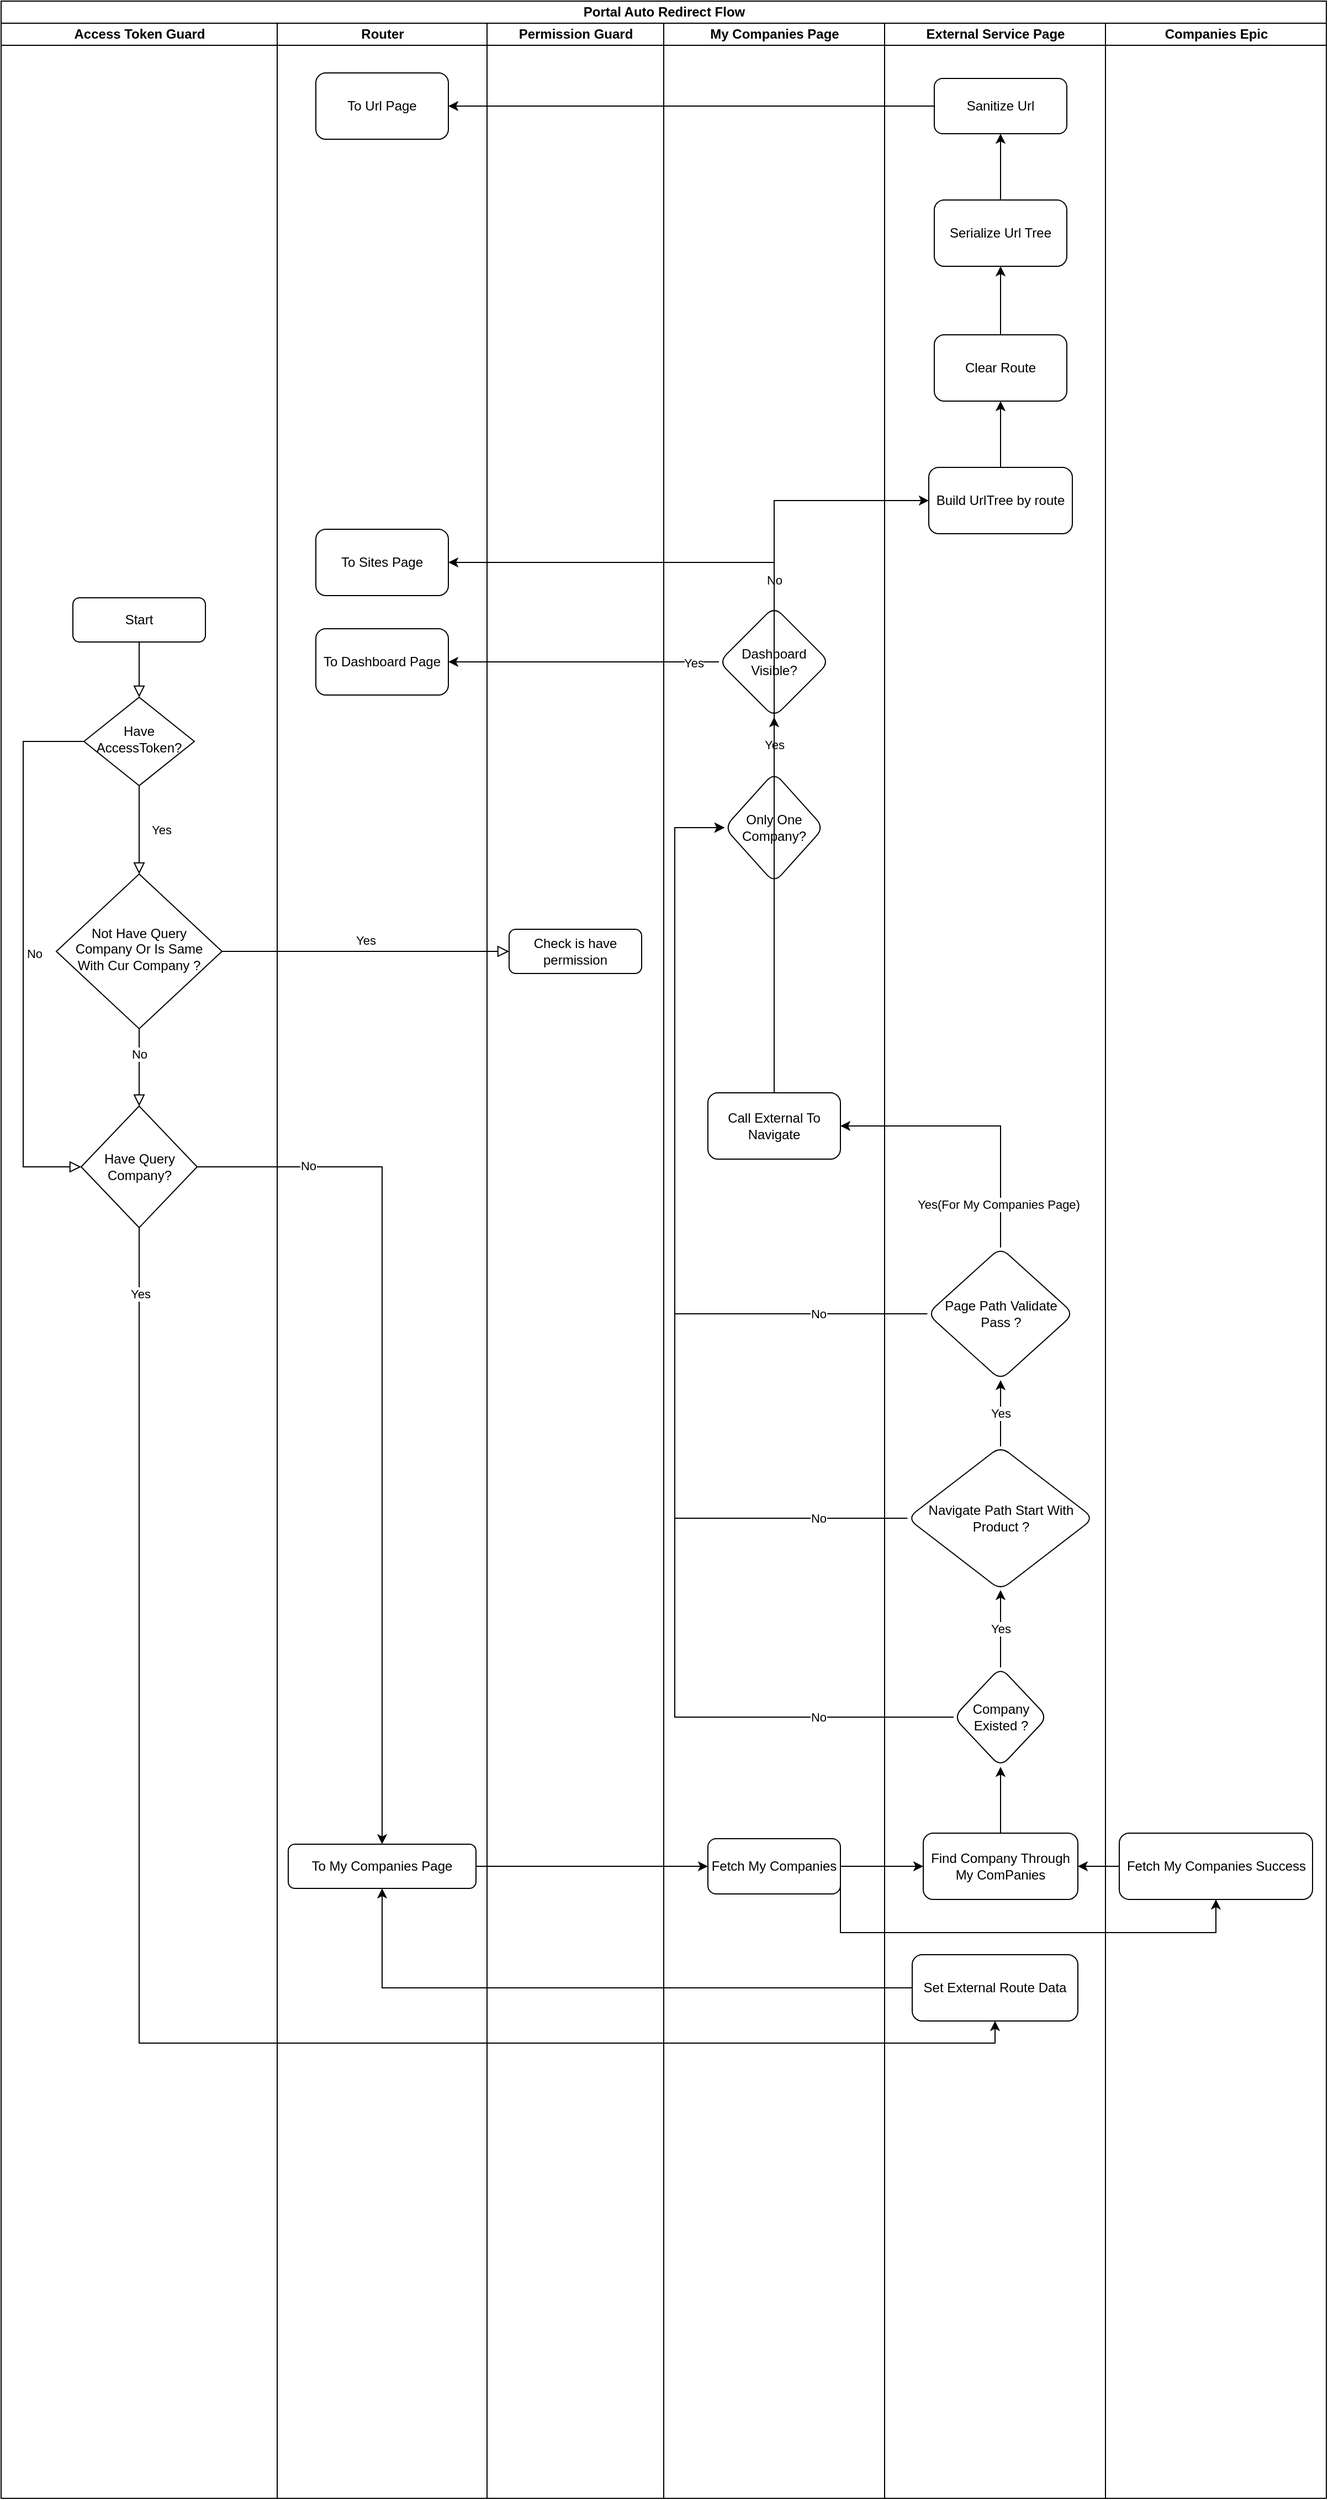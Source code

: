 <mxfile version="26.0.15">
  <diagram id="C5RBs43oDa-KdzZeNtuy" name="Page-1">
    <mxGraphModel dx="2258" dy="1278" grid="1" gridSize="10" guides="1" tooltips="1" connect="1" arrows="1" fold="1" page="1" pageScale="1" pageWidth="827" pageHeight="1169" math="0" shadow="0">
      <root>
        <mxCell id="WIyWlLk6GJQsqaUBKTNV-0" />
        <mxCell id="WIyWlLk6GJQsqaUBKTNV-1" parent="WIyWlLk6GJQsqaUBKTNV-0" />
        <mxCell id="zBtAvuP8c3fkPAvaUFku-0" value="Portal Auto Redirect Flow" style="swimlane;childLayout=stackLayout;resizeParent=1;resizeParentMax=0;startSize=20;html=1;" vertex="1" parent="WIyWlLk6GJQsqaUBKTNV-1">
          <mxGeometry x="120" y="20" width="1200" height="2260" as="geometry" />
        </mxCell>
        <mxCell id="zBtAvuP8c3fkPAvaUFku-1" value="Access Token Guard" style="swimlane;startSize=20;html=1;" vertex="1" parent="zBtAvuP8c3fkPAvaUFku-0">
          <mxGeometry y="20" width="250" height="2240" as="geometry" />
        </mxCell>
        <mxCell id="WIyWlLk6GJQsqaUBKTNV-6" value="Have AccessToken?" style="rhombus;whiteSpace=wrap;html=1;shadow=0;fontFamily=Helvetica;fontSize=12;align=center;strokeWidth=1;spacing=6;spacingTop=-4;" parent="zBtAvuP8c3fkPAvaUFku-1" vertex="1">
          <mxGeometry x="75" y="610" width="100" height="80" as="geometry" />
        </mxCell>
        <mxCell id="WIyWlLk6GJQsqaUBKTNV-3" value="Start" style="rounded=1;whiteSpace=wrap;html=1;fontSize=12;glass=0;strokeWidth=1;shadow=0;" parent="zBtAvuP8c3fkPAvaUFku-1" vertex="1">
          <mxGeometry x="65" y="520" width="120" height="40" as="geometry" />
        </mxCell>
        <mxCell id="WIyWlLk6GJQsqaUBKTNV-2" value="" style="rounded=0;html=1;jettySize=auto;orthogonalLoop=1;fontSize=11;endArrow=block;endFill=0;endSize=8;strokeWidth=1;shadow=0;labelBackgroundColor=none;edgeStyle=orthogonalEdgeStyle;" parent="zBtAvuP8c3fkPAvaUFku-1" source="WIyWlLk6GJQsqaUBKTNV-3" target="WIyWlLk6GJQsqaUBKTNV-6" edge="1">
          <mxGeometry relative="1" as="geometry" />
        </mxCell>
        <mxCell id="zBtAvuP8c3fkPAvaUFku-9" value="Have Query Company?" style="rhombus;whiteSpace=wrap;html=1;" vertex="1" parent="zBtAvuP8c3fkPAvaUFku-1">
          <mxGeometry x="72.5" y="980" width="105" height="110" as="geometry" />
        </mxCell>
        <mxCell id="WIyWlLk6GJQsqaUBKTNV-5" value="No" style="edgeStyle=orthogonalEdgeStyle;rounded=0;html=1;jettySize=auto;orthogonalLoop=1;fontSize=11;endArrow=block;endFill=0;endSize=8;strokeWidth=1;shadow=0;labelBackgroundColor=none;exitX=0;exitY=0.5;exitDx=0;exitDy=0;entryX=0;entryY=0.5;entryDx=0;entryDy=0;" parent="zBtAvuP8c3fkPAvaUFku-1" source="WIyWlLk6GJQsqaUBKTNV-6" target="zBtAvuP8c3fkPAvaUFku-9" edge="1">
          <mxGeometry y="10" relative="1" as="geometry">
            <mxPoint as="offset" />
            <Array as="points">
              <mxPoint x="20" y="650" />
              <mxPoint x="20" y="1035" />
            </Array>
          </mxGeometry>
        </mxCell>
        <mxCell id="WIyWlLk6GJQsqaUBKTNV-10" value="Not Have Query Company Or Is Same With Cur Company ?" style="rhombus;whiteSpace=wrap;html=1;shadow=0;fontFamily=Helvetica;fontSize=12;align=center;strokeWidth=1;spacing=6;spacingTop=-4;" parent="zBtAvuP8c3fkPAvaUFku-1" vertex="1">
          <mxGeometry x="50" y="770" width="150" height="140" as="geometry" />
        </mxCell>
        <mxCell id="WIyWlLk6GJQsqaUBKTNV-4" value="Yes" style="rounded=0;html=1;jettySize=auto;orthogonalLoop=1;fontSize=11;endArrow=block;endFill=0;endSize=8;strokeWidth=1;shadow=0;labelBackgroundColor=none;edgeStyle=orthogonalEdgeStyle;" parent="zBtAvuP8c3fkPAvaUFku-1" source="WIyWlLk6GJQsqaUBKTNV-6" target="WIyWlLk6GJQsqaUBKTNV-10" edge="1">
          <mxGeometry y="20" relative="1" as="geometry">
            <mxPoint as="offset" />
          </mxGeometry>
        </mxCell>
        <mxCell id="WIyWlLk6GJQsqaUBKTNV-8" value="" style="rounded=0;html=1;jettySize=auto;orthogonalLoop=1;fontSize=11;endArrow=block;endFill=0;endSize=8;strokeWidth=1;shadow=0;labelBackgroundColor=none;edgeStyle=orthogonalEdgeStyle;exitX=0.5;exitY=1;exitDx=0;exitDy=0;" parent="zBtAvuP8c3fkPAvaUFku-1" source="WIyWlLk6GJQsqaUBKTNV-10" target="zBtAvuP8c3fkPAvaUFku-9" edge="1">
          <mxGeometry x="0.333" y="20" relative="1" as="geometry">
            <mxPoint as="offset" />
            <mxPoint x="125" y="920" as="targetPoint" />
          </mxGeometry>
        </mxCell>
        <mxCell id="zBtAvuP8c3fkPAvaUFku-7" value="No" style="edgeLabel;html=1;align=center;verticalAlign=middle;resizable=0;points=[];" vertex="1" connectable="0" parent="WIyWlLk6GJQsqaUBKTNV-8">
          <mxGeometry x="-0.384" relative="1" as="geometry">
            <mxPoint y="1" as="offset" />
          </mxGeometry>
        </mxCell>
        <mxCell id="zBtAvuP8c3fkPAvaUFku-2" value="Router" style="swimlane;startSize=20;html=1;" vertex="1" parent="zBtAvuP8c3fkPAvaUFku-0">
          <mxGeometry x="250" y="20" width="190" height="2240" as="geometry" />
        </mxCell>
        <mxCell id="WIyWlLk6GJQsqaUBKTNV-7" value="To My Companies Page" style="rounded=1;whiteSpace=wrap;html=1;fontSize=12;glass=0;strokeWidth=1;shadow=0;" parent="zBtAvuP8c3fkPAvaUFku-2" vertex="1">
          <mxGeometry x="10" y="1648" width="170" height="40" as="geometry" />
        </mxCell>
        <mxCell id="zBtAvuP8c3fkPAvaUFku-41" value="To Dashboard Page" style="rounded=1;whiteSpace=wrap;html=1;" vertex="1" parent="zBtAvuP8c3fkPAvaUFku-2">
          <mxGeometry x="35" y="548" width="120" height="60" as="geometry" />
        </mxCell>
        <mxCell id="zBtAvuP8c3fkPAvaUFku-44" value="To Sites Page" style="rounded=1;whiteSpace=wrap;html=1;" vertex="1" parent="zBtAvuP8c3fkPAvaUFku-2">
          <mxGeometry x="35" y="458" width="120" height="60" as="geometry" />
        </mxCell>
        <mxCell id="zBtAvuP8c3fkPAvaUFku-53" value="To Url Page" style="rounded=1;whiteSpace=wrap;html=1;" vertex="1" parent="zBtAvuP8c3fkPAvaUFku-2">
          <mxGeometry x="35" y="45" width="120" height="60" as="geometry" />
        </mxCell>
        <mxCell id="zBtAvuP8c3fkPAvaUFku-3" value="Permission Guard" style="swimlane;startSize=20;html=1;" vertex="1" parent="zBtAvuP8c3fkPAvaUFku-0">
          <mxGeometry x="440" y="20" width="160" height="2240" as="geometry" />
        </mxCell>
        <mxCell id="WIyWlLk6GJQsqaUBKTNV-12" value="Check is have permission" style="rounded=1;whiteSpace=wrap;html=1;fontSize=12;glass=0;strokeWidth=1;shadow=0;" parent="zBtAvuP8c3fkPAvaUFku-3" vertex="1">
          <mxGeometry x="20" y="820" width="120" height="40" as="geometry" />
        </mxCell>
        <mxCell id="zBtAvuP8c3fkPAvaUFku-16" value="My Companies Page" style="swimlane;startSize=20;html=1;" vertex="1" parent="zBtAvuP8c3fkPAvaUFku-0">
          <mxGeometry x="600" y="20" width="200" height="2240" as="geometry" />
        </mxCell>
        <mxCell id="zBtAvuP8c3fkPAvaUFku-20" value="Fetch My Companies" style="rounded=1;whiteSpace=wrap;html=1;" vertex="1" parent="zBtAvuP8c3fkPAvaUFku-16">
          <mxGeometry x="40" y="1643" width="120" height="50" as="geometry" />
        </mxCell>
        <mxCell id="zBtAvuP8c3fkPAvaUFku-39" value="Yes" style="edgeStyle=orthogonalEdgeStyle;rounded=0;orthogonalLoop=1;jettySize=auto;html=1;exitX=0.5;exitY=0;exitDx=0;exitDy=0;entryX=0.5;entryY=1;entryDx=0;entryDy=0;" edge="1" parent="zBtAvuP8c3fkPAvaUFku-16" source="zBtAvuP8c3fkPAvaUFku-35" target="zBtAvuP8c3fkPAvaUFku-38">
          <mxGeometry relative="1" as="geometry" />
        </mxCell>
        <mxCell id="zBtAvuP8c3fkPAvaUFku-35" value="Only One Company?" style="rhombus;whiteSpace=wrap;html=1;rounded=1;" vertex="1" parent="zBtAvuP8c3fkPAvaUFku-16">
          <mxGeometry x="55" y="678" width="90" height="100" as="geometry" />
        </mxCell>
        <mxCell id="zBtAvuP8c3fkPAvaUFku-38" value="Dashboard Visible?" style="rhombus;whiteSpace=wrap;html=1;rounded=1;" vertex="1" parent="zBtAvuP8c3fkPAvaUFku-16">
          <mxGeometry x="50" y="528" width="100" height="100" as="geometry" />
        </mxCell>
        <mxCell id="zBtAvuP8c3fkPAvaUFku-87" value="Call External To Navigate" style="rounded=1;whiteSpace=wrap;html=1;" vertex="1" parent="zBtAvuP8c3fkPAvaUFku-16">
          <mxGeometry x="40" y="968" width="120" height="60" as="geometry" />
        </mxCell>
        <mxCell id="WIyWlLk6GJQsqaUBKTNV-9" value="Yes" style="edgeStyle=orthogonalEdgeStyle;rounded=0;html=1;jettySize=auto;orthogonalLoop=1;fontSize=11;endArrow=block;endFill=0;endSize=8;strokeWidth=1;shadow=0;labelBackgroundColor=none;" parent="zBtAvuP8c3fkPAvaUFku-0" source="WIyWlLk6GJQsqaUBKTNV-10" target="WIyWlLk6GJQsqaUBKTNV-12" edge="1">
          <mxGeometry y="10" relative="1" as="geometry">
            <mxPoint as="offset" />
          </mxGeometry>
        </mxCell>
        <mxCell id="zBtAvuP8c3fkPAvaUFku-13" style="edgeStyle=orthogonalEdgeStyle;rounded=0;orthogonalLoop=1;jettySize=auto;html=1;entryX=0.5;entryY=0;entryDx=0;entryDy=0;" edge="1" parent="zBtAvuP8c3fkPAvaUFku-0" source="zBtAvuP8c3fkPAvaUFku-9" target="WIyWlLk6GJQsqaUBKTNV-7">
          <mxGeometry relative="1" as="geometry">
            <mxPoint x="260" y="1055" as="targetPoint" />
          </mxGeometry>
        </mxCell>
        <mxCell id="zBtAvuP8c3fkPAvaUFku-14" value="No" style="edgeLabel;html=1;align=center;verticalAlign=middle;resizable=0;points=[];" vertex="1" connectable="0" parent="zBtAvuP8c3fkPAvaUFku-13">
          <mxGeometry x="-0.746" y="2" relative="1" as="geometry">
            <mxPoint x="1" y="1" as="offset" />
          </mxGeometry>
        </mxCell>
        <mxCell id="zBtAvuP8c3fkPAvaUFku-18" style="edgeStyle=orthogonalEdgeStyle;rounded=0;orthogonalLoop=1;jettySize=auto;html=1;entryX=0;entryY=0.5;entryDx=0;entryDy=0;" edge="1" parent="zBtAvuP8c3fkPAvaUFku-0" source="WIyWlLk6GJQsqaUBKTNV-7" target="zBtAvuP8c3fkPAvaUFku-20">
          <mxGeometry relative="1" as="geometry">
            <mxPoint x="640" y="1300" as="targetPoint" />
          </mxGeometry>
        </mxCell>
        <mxCell id="zBtAvuP8c3fkPAvaUFku-11" style="edgeStyle=orthogonalEdgeStyle;rounded=0;orthogonalLoop=1;jettySize=auto;html=1;exitX=0.5;exitY=1;exitDx=0;exitDy=0;entryX=0.5;entryY=1;entryDx=0;entryDy=0;" edge="1" parent="zBtAvuP8c3fkPAvaUFku-0" source="zBtAvuP8c3fkPAvaUFku-9" target="zBtAvuP8c3fkPAvaUFku-32">
          <mxGeometry relative="1" as="geometry">
            <mxPoint x="900" y="1270" as="targetPoint" />
          </mxGeometry>
        </mxCell>
        <mxCell id="zBtAvuP8c3fkPAvaUFku-33" value="Yes" style="edgeLabel;html=1;align=center;verticalAlign=middle;resizable=0;points=[];" vertex="1" connectable="0" parent="zBtAvuP8c3fkPAvaUFku-11">
          <mxGeometry x="-0.924" y="1" relative="1" as="geometry">
            <mxPoint y="1" as="offset" />
          </mxGeometry>
        </mxCell>
        <mxCell id="zBtAvuP8c3fkPAvaUFku-37" style="edgeStyle=orthogonalEdgeStyle;rounded=0;orthogonalLoop=1;jettySize=auto;html=1;exitX=0;exitY=0.5;exitDx=0;exitDy=0;entryX=0.5;entryY=1;entryDx=0;entryDy=0;" edge="1" parent="zBtAvuP8c3fkPAvaUFku-0" source="zBtAvuP8c3fkPAvaUFku-32" target="WIyWlLk6GJQsqaUBKTNV-7">
          <mxGeometry relative="1" as="geometry" />
        </mxCell>
        <mxCell id="zBtAvuP8c3fkPAvaUFku-40" style="edgeStyle=orthogonalEdgeStyle;rounded=0;orthogonalLoop=1;jettySize=auto;html=1;exitX=0;exitY=0.5;exitDx=0;exitDy=0;entryX=1;entryY=0.5;entryDx=0;entryDy=0;" edge="1" parent="zBtAvuP8c3fkPAvaUFku-0" source="zBtAvuP8c3fkPAvaUFku-38" target="zBtAvuP8c3fkPAvaUFku-41">
          <mxGeometry relative="1" as="geometry">
            <mxPoint x="410" y="518" as="targetPoint" />
          </mxGeometry>
        </mxCell>
        <mxCell id="zBtAvuP8c3fkPAvaUFku-42" value="Yes" style="edgeLabel;html=1;align=center;verticalAlign=middle;resizable=0;points=[];" vertex="1" connectable="0" parent="zBtAvuP8c3fkPAvaUFku-40">
          <mxGeometry x="-0.812" y="1" relative="1" as="geometry">
            <mxPoint as="offset" />
          </mxGeometry>
        </mxCell>
        <mxCell id="zBtAvuP8c3fkPAvaUFku-43" style="edgeStyle=orthogonalEdgeStyle;rounded=0;orthogonalLoop=1;jettySize=auto;html=1;exitX=0.5;exitY=0;exitDx=0;exitDy=0;entryX=1;entryY=0.5;entryDx=0;entryDy=0;" edge="1" parent="zBtAvuP8c3fkPAvaUFku-0" source="zBtAvuP8c3fkPAvaUFku-38" target="zBtAvuP8c3fkPAvaUFku-44">
          <mxGeometry relative="1" as="geometry">
            <mxPoint x="430" y="408" as="targetPoint" />
          </mxGeometry>
        </mxCell>
        <mxCell id="zBtAvuP8c3fkPAvaUFku-45" value="No" style="edgeLabel;html=1;align=center;verticalAlign=middle;resizable=0;points=[];" vertex="1" connectable="0" parent="zBtAvuP8c3fkPAvaUFku-43">
          <mxGeometry x="-0.855" relative="1" as="geometry">
            <mxPoint as="offset" />
          </mxGeometry>
        </mxCell>
        <mxCell id="zBtAvuP8c3fkPAvaUFku-23" value="External Service Page" style="swimlane;startSize=20;html=1;" vertex="1" parent="zBtAvuP8c3fkPAvaUFku-0">
          <mxGeometry x="800" y="20" width="200" height="2240" as="geometry" />
        </mxCell>
        <mxCell id="zBtAvuP8c3fkPAvaUFku-48" value="" style="edgeStyle=orthogonalEdgeStyle;rounded=0;orthogonalLoop=1;jettySize=auto;html=1;" edge="1" parent="zBtAvuP8c3fkPAvaUFku-23" source="zBtAvuP8c3fkPAvaUFku-28" target="zBtAvuP8c3fkPAvaUFku-47">
          <mxGeometry relative="1" as="geometry" />
        </mxCell>
        <mxCell id="zBtAvuP8c3fkPAvaUFku-28" value="Build UrlTree by route" style="rounded=1;whiteSpace=wrap;html=1;" vertex="1" parent="zBtAvuP8c3fkPAvaUFku-23">
          <mxGeometry x="40" y="402" width="130" height="60" as="geometry" />
        </mxCell>
        <mxCell id="zBtAvuP8c3fkPAvaUFku-32" value="Set External Route Data" style="rounded=1;whiteSpace=wrap;html=1;" vertex="1" parent="zBtAvuP8c3fkPAvaUFku-23">
          <mxGeometry x="25" y="1748" width="150" height="60" as="geometry" />
        </mxCell>
        <mxCell id="zBtAvuP8c3fkPAvaUFku-51" value="" style="edgeStyle=orthogonalEdgeStyle;rounded=0;orthogonalLoop=1;jettySize=auto;html=1;" edge="1" parent="zBtAvuP8c3fkPAvaUFku-23" source="zBtAvuP8c3fkPAvaUFku-46" target="zBtAvuP8c3fkPAvaUFku-50">
          <mxGeometry relative="1" as="geometry" />
        </mxCell>
        <mxCell id="zBtAvuP8c3fkPAvaUFku-46" value="Serialize Url Tree" style="rounded=1;whiteSpace=wrap;html=1;" vertex="1" parent="zBtAvuP8c3fkPAvaUFku-23">
          <mxGeometry x="45" y="160" width="120" height="60" as="geometry" />
        </mxCell>
        <mxCell id="zBtAvuP8c3fkPAvaUFku-49" style="edgeStyle=orthogonalEdgeStyle;rounded=0;orthogonalLoop=1;jettySize=auto;html=1;exitX=0.5;exitY=0;exitDx=0;exitDy=0;entryX=0.5;entryY=1;entryDx=0;entryDy=0;" edge="1" parent="zBtAvuP8c3fkPAvaUFku-23" source="zBtAvuP8c3fkPAvaUFku-47" target="zBtAvuP8c3fkPAvaUFku-46">
          <mxGeometry relative="1" as="geometry" />
        </mxCell>
        <mxCell id="zBtAvuP8c3fkPAvaUFku-47" value="Clear Route" style="whiteSpace=wrap;html=1;rounded=1;" vertex="1" parent="zBtAvuP8c3fkPAvaUFku-23">
          <mxGeometry x="45" y="282" width="120" height="60" as="geometry" />
        </mxCell>
        <mxCell id="zBtAvuP8c3fkPAvaUFku-50" value="Sanitize Url" style="whiteSpace=wrap;html=1;rounded=1;" vertex="1" parent="zBtAvuP8c3fkPAvaUFku-23">
          <mxGeometry x="45" y="50" width="120" height="50" as="geometry" />
        </mxCell>
        <mxCell id="zBtAvuP8c3fkPAvaUFku-69" value="" style="edgeStyle=orthogonalEdgeStyle;rounded=0;orthogonalLoop=1;jettySize=auto;html=1;" edge="1" parent="zBtAvuP8c3fkPAvaUFku-23" source="zBtAvuP8c3fkPAvaUFku-64" target="zBtAvuP8c3fkPAvaUFku-68">
          <mxGeometry relative="1" as="geometry" />
        </mxCell>
        <mxCell id="zBtAvuP8c3fkPAvaUFku-64" value="Find Company Through My ComPanies" style="rounded=1;whiteSpace=wrap;html=1;" vertex="1" parent="zBtAvuP8c3fkPAvaUFku-23">
          <mxGeometry x="35" y="1638" width="140" height="60" as="geometry" />
        </mxCell>
        <mxCell id="zBtAvuP8c3fkPAvaUFku-74" value="Yes" style="edgeStyle=orthogonalEdgeStyle;rounded=0;orthogonalLoop=1;jettySize=auto;html=1;" edge="1" parent="zBtAvuP8c3fkPAvaUFku-23" source="zBtAvuP8c3fkPAvaUFku-68" target="zBtAvuP8c3fkPAvaUFku-73">
          <mxGeometry relative="1" as="geometry" />
        </mxCell>
        <mxCell id="zBtAvuP8c3fkPAvaUFku-68" value="Company Existed ?" style="rhombus;whiteSpace=wrap;html=1;rounded=1;" vertex="1" parent="zBtAvuP8c3fkPAvaUFku-23">
          <mxGeometry x="62.5" y="1488" width="85" height="90" as="geometry" />
        </mxCell>
        <mxCell id="zBtAvuP8c3fkPAvaUFku-76" value="Yes" style="edgeStyle=orthogonalEdgeStyle;rounded=0;orthogonalLoop=1;jettySize=auto;html=1;" edge="1" parent="zBtAvuP8c3fkPAvaUFku-23" source="zBtAvuP8c3fkPAvaUFku-73" target="zBtAvuP8c3fkPAvaUFku-75">
          <mxGeometry relative="1" as="geometry" />
        </mxCell>
        <mxCell id="zBtAvuP8c3fkPAvaUFku-73" value="Navigate Path Start With Product ?" style="rhombus;whiteSpace=wrap;html=1;rounded=1;" vertex="1" parent="zBtAvuP8c3fkPAvaUFku-23">
          <mxGeometry x="20.63" y="1288" width="168.75" height="130" as="geometry" />
        </mxCell>
        <mxCell id="zBtAvuP8c3fkPAvaUFku-75" value="Page Path Validate Pass ?" style="rhombus;whiteSpace=wrap;html=1;rounded=1;" vertex="1" parent="zBtAvuP8c3fkPAvaUFku-23">
          <mxGeometry x="38.75" y="1108" width="132.51" height="120" as="geometry" />
        </mxCell>
        <mxCell id="zBtAvuP8c3fkPAvaUFku-54" value="Companies Epic" style="swimlane;startSize=20;html=1;" vertex="1" parent="zBtAvuP8c3fkPAvaUFku-0">
          <mxGeometry x="1000" y="20" width="200" height="2240" as="geometry" />
        </mxCell>
        <mxCell id="zBtAvuP8c3fkPAvaUFku-81" value="Fetch My Companies Success" style="rounded=1;whiteSpace=wrap;html=1;" vertex="1" parent="zBtAvuP8c3fkPAvaUFku-54">
          <mxGeometry x="12.5" y="1638" width="175" height="60" as="geometry" />
        </mxCell>
        <mxCell id="zBtAvuP8c3fkPAvaUFku-52" style="edgeStyle=orthogonalEdgeStyle;rounded=0;orthogonalLoop=1;jettySize=auto;html=1;exitX=0;exitY=0.5;exitDx=0;exitDy=0;entryX=1;entryY=0.5;entryDx=0;entryDy=0;" edge="1" parent="zBtAvuP8c3fkPAvaUFku-0" source="zBtAvuP8c3fkPAvaUFku-50" target="zBtAvuP8c3fkPAvaUFku-53">
          <mxGeometry relative="1" as="geometry">
            <mxPoint x="430" y="388" as="targetPoint" />
          </mxGeometry>
        </mxCell>
        <mxCell id="zBtAvuP8c3fkPAvaUFku-63" style="edgeStyle=orthogonalEdgeStyle;rounded=0;orthogonalLoop=1;jettySize=auto;html=1;exitX=1;exitY=0.5;exitDx=0;exitDy=0;entryX=0;entryY=0.5;entryDx=0;entryDy=0;" edge="1" parent="zBtAvuP8c3fkPAvaUFku-0" source="zBtAvuP8c3fkPAvaUFku-20" target="zBtAvuP8c3fkPAvaUFku-64">
          <mxGeometry relative="1" as="geometry">
            <mxPoint x="820" y="1688" as="targetPoint" />
          </mxGeometry>
        </mxCell>
        <mxCell id="zBtAvuP8c3fkPAvaUFku-70" style="edgeStyle=orthogonalEdgeStyle;rounded=0;orthogonalLoop=1;jettySize=auto;html=1;exitX=0;exitY=0.5;exitDx=0;exitDy=0;entryX=0;entryY=0.5;entryDx=0;entryDy=0;" edge="1" parent="zBtAvuP8c3fkPAvaUFku-0" source="zBtAvuP8c3fkPAvaUFku-68" target="zBtAvuP8c3fkPAvaUFku-35">
          <mxGeometry relative="1" as="geometry">
            <Array as="points">
              <mxPoint x="610" y="1553" />
              <mxPoint x="610" y="748" />
            </Array>
          </mxGeometry>
        </mxCell>
        <mxCell id="zBtAvuP8c3fkPAvaUFku-71" value="No" style="edgeLabel;html=1;align=center;verticalAlign=middle;resizable=0;points=[];" vertex="1" connectable="0" parent="zBtAvuP8c3fkPAvaUFku-70">
          <mxGeometry x="-0.888" relative="1" as="geometry">
            <mxPoint x="-61" as="offset" />
          </mxGeometry>
        </mxCell>
        <mxCell id="zBtAvuP8c3fkPAvaUFku-77" style="edgeStyle=orthogonalEdgeStyle;rounded=0;orthogonalLoop=1;jettySize=auto;html=1;exitX=0;exitY=0.5;exitDx=0;exitDy=0;entryX=0;entryY=0.5;entryDx=0;entryDy=0;" edge="1" parent="zBtAvuP8c3fkPAvaUFku-0" source="zBtAvuP8c3fkPAvaUFku-73" target="zBtAvuP8c3fkPAvaUFku-35">
          <mxGeometry relative="1" as="geometry">
            <Array as="points">
              <mxPoint x="610" y="1373" />
              <mxPoint x="610" y="748" />
            </Array>
          </mxGeometry>
        </mxCell>
        <mxCell id="zBtAvuP8c3fkPAvaUFku-78" value="No" style="edgeLabel;html=1;align=center;verticalAlign=middle;resizable=0;points=[];" vertex="1" connectable="0" parent="zBtAvuP8c3fkPAvaUFku-77">
          <mxGeometry x="-0.874" relative="1" as="geometry">
            <mxPoint x="-25" as="offset" />
          </mxGeometry>
        </mxCell>
        <mxCell id="zBtAvuP8c3fkPAvaUFku-80" style="edgeStyle=orthogonalEdgeStyle;rounded=0;orthogonalLoop=1;jettySize=auto;html=1;exitX=1;exitY=0.5;exitDx=0;exitDy=0;entryX=0.5;entryY=1;entryDx=0;entryDy=0;" edge="1" parent="zBtAvuP8c3fkPAvaUFku-0" source="zBtAvuP8c3fkPAvaUFku-20" target="zBtAvuP8c3fkPAvaUFku-81">
          <mxGeometry relative="1" as="geometry">
            <mxPoint x="1100" y="1718.0" as="targetPoint" />
            <Array as="points">
              <mxPoint x="760" y="1748" />
              <mxPoint x="1100" y="1748" />
            </Array>
          </mxGeometry>
        </mxCell>
        <mxCell id="zBtAvuP8c3fkPAvaUFku-82" style="edgeStyle=orthogonalEdgeStyle;rounded=0;orthogonalLoop=1;jettySize=auto;html=1;exitX=0;exitY=0.5;exitDx=0;exitDy=0;entryX=1;entryY=0.5;entryDx=0;entryDy=0;" edge="1" parent="zBtAvuP8c3fkPAvaUFku-0" source="zBtAvuP8c3fkPAvaUFku-81" target="zBtAvuP8c3fkPAvaUFku-64">
          <mxGeometry relative="1" as="geometry">
            <mxPoint x="1012.5" y="1688.0" as="sourcePoint" />
          </mxGeometry>
        </mxCell>
        <mxCell id="zBtAvuP8c3fkPAvaUFku-85" style="edgeStyle=orthogonalEdgeStyle;rounded=0;orthogonalLoop=1;jettySize=auto;html=1;exitX=0;exitY=0.5;exitDx=0;exitDy=0;entryX=0;entryY=0.5;entryDx=0;entryDy=0;" edge="1" parent="zBtAvuP8c3fkPAvaUFku-0" source="zBtAvuP8c3fkPAvaUFku-75" target="zBtAvuP8c3fkPAvaUFku-35">
          <mxGeometry relative="1" as="geometry">
            <Array as="points">
              <mxPoint x="610" y="1188" />
              <mxPoint x="610" y="748" />
            </Array>
          </mxGeometry>
        </mxCell>
        <mxCell id="zBtAvuP8c3fkPAvaUFku-86" value="No" style="edgeLabel;html=1;align=center;verticalAlign=middle;resizable=0;points=[];" vertex="1" connectable="0" parent="zBtAvuP8c3fkPAvaUFku-85">
          <mxGeometry x="-0.911" relative="1" as="geometry">
            <mxPoint x="-67" as="offset" />
          </mxGeometry>
        </mxCell>
        <mxCell id="zBtAvuP8c3fkPAvaUFku-88" style="edgeStyle=orthogonalEdgeStyle;rounded=0;orthogonalLoop=1;jettySize=auto;html=1;exitX=0.5;exitY=0;exitDx=0;exitDy=0;entryX=1;entryY=0.5;entryDx=0;entryDy=0;" edge="1" parent="zBtAvuP8c3fkPAvaUFku-0" source="zBtAvuP8c3fkPAvaUFku-75" target="zBtAvuP8c3fkPAvaUFku-87">
          <mxGeometry relative="1" as="geometry" />
        </mxCell>
        <mxCell id="zBtAvuP8c3fkPAvaUFku-89" value="Yes(For My Companies Page)" style="edgeLabel;html=1;align=center;verticalAlign=middle;resizable=0;points=[];" vertex="1" connectable="0" parent="zBtAvuP8c3fkPAvaUFku-88">
          <mxGeometry x="-0.694" y="2" relative="1" as="geometry">
            <mxPoint as="offset" />
          </mxGeometry>
        </mxCell>
        <mxCell id="zBtAvuP8c3fkPAvaUFku-90" style="edgeStyle=orthogonalEdgeStyle;rounded=0;orthogonalLoop=1;jettySize=auto;html=1;exitX=0.5;exitY=0;exitDx=0;exitDy=0;entryX=0;entryY=0.5;entryDx=0;entryDy=0;" edge="1" parent="zBtAvuP8c3fkPAvaUFku-0" source="zBtAvuP8c3fkPAvaUFku-87" target="zBtAvuP8c3fkPAvaUFku-28">
          <mxGeometry relative="1" as="geometry" />
        </mxCell>
      </root>
    </mxGraphModel>
  </diagram>
</mxfile>
